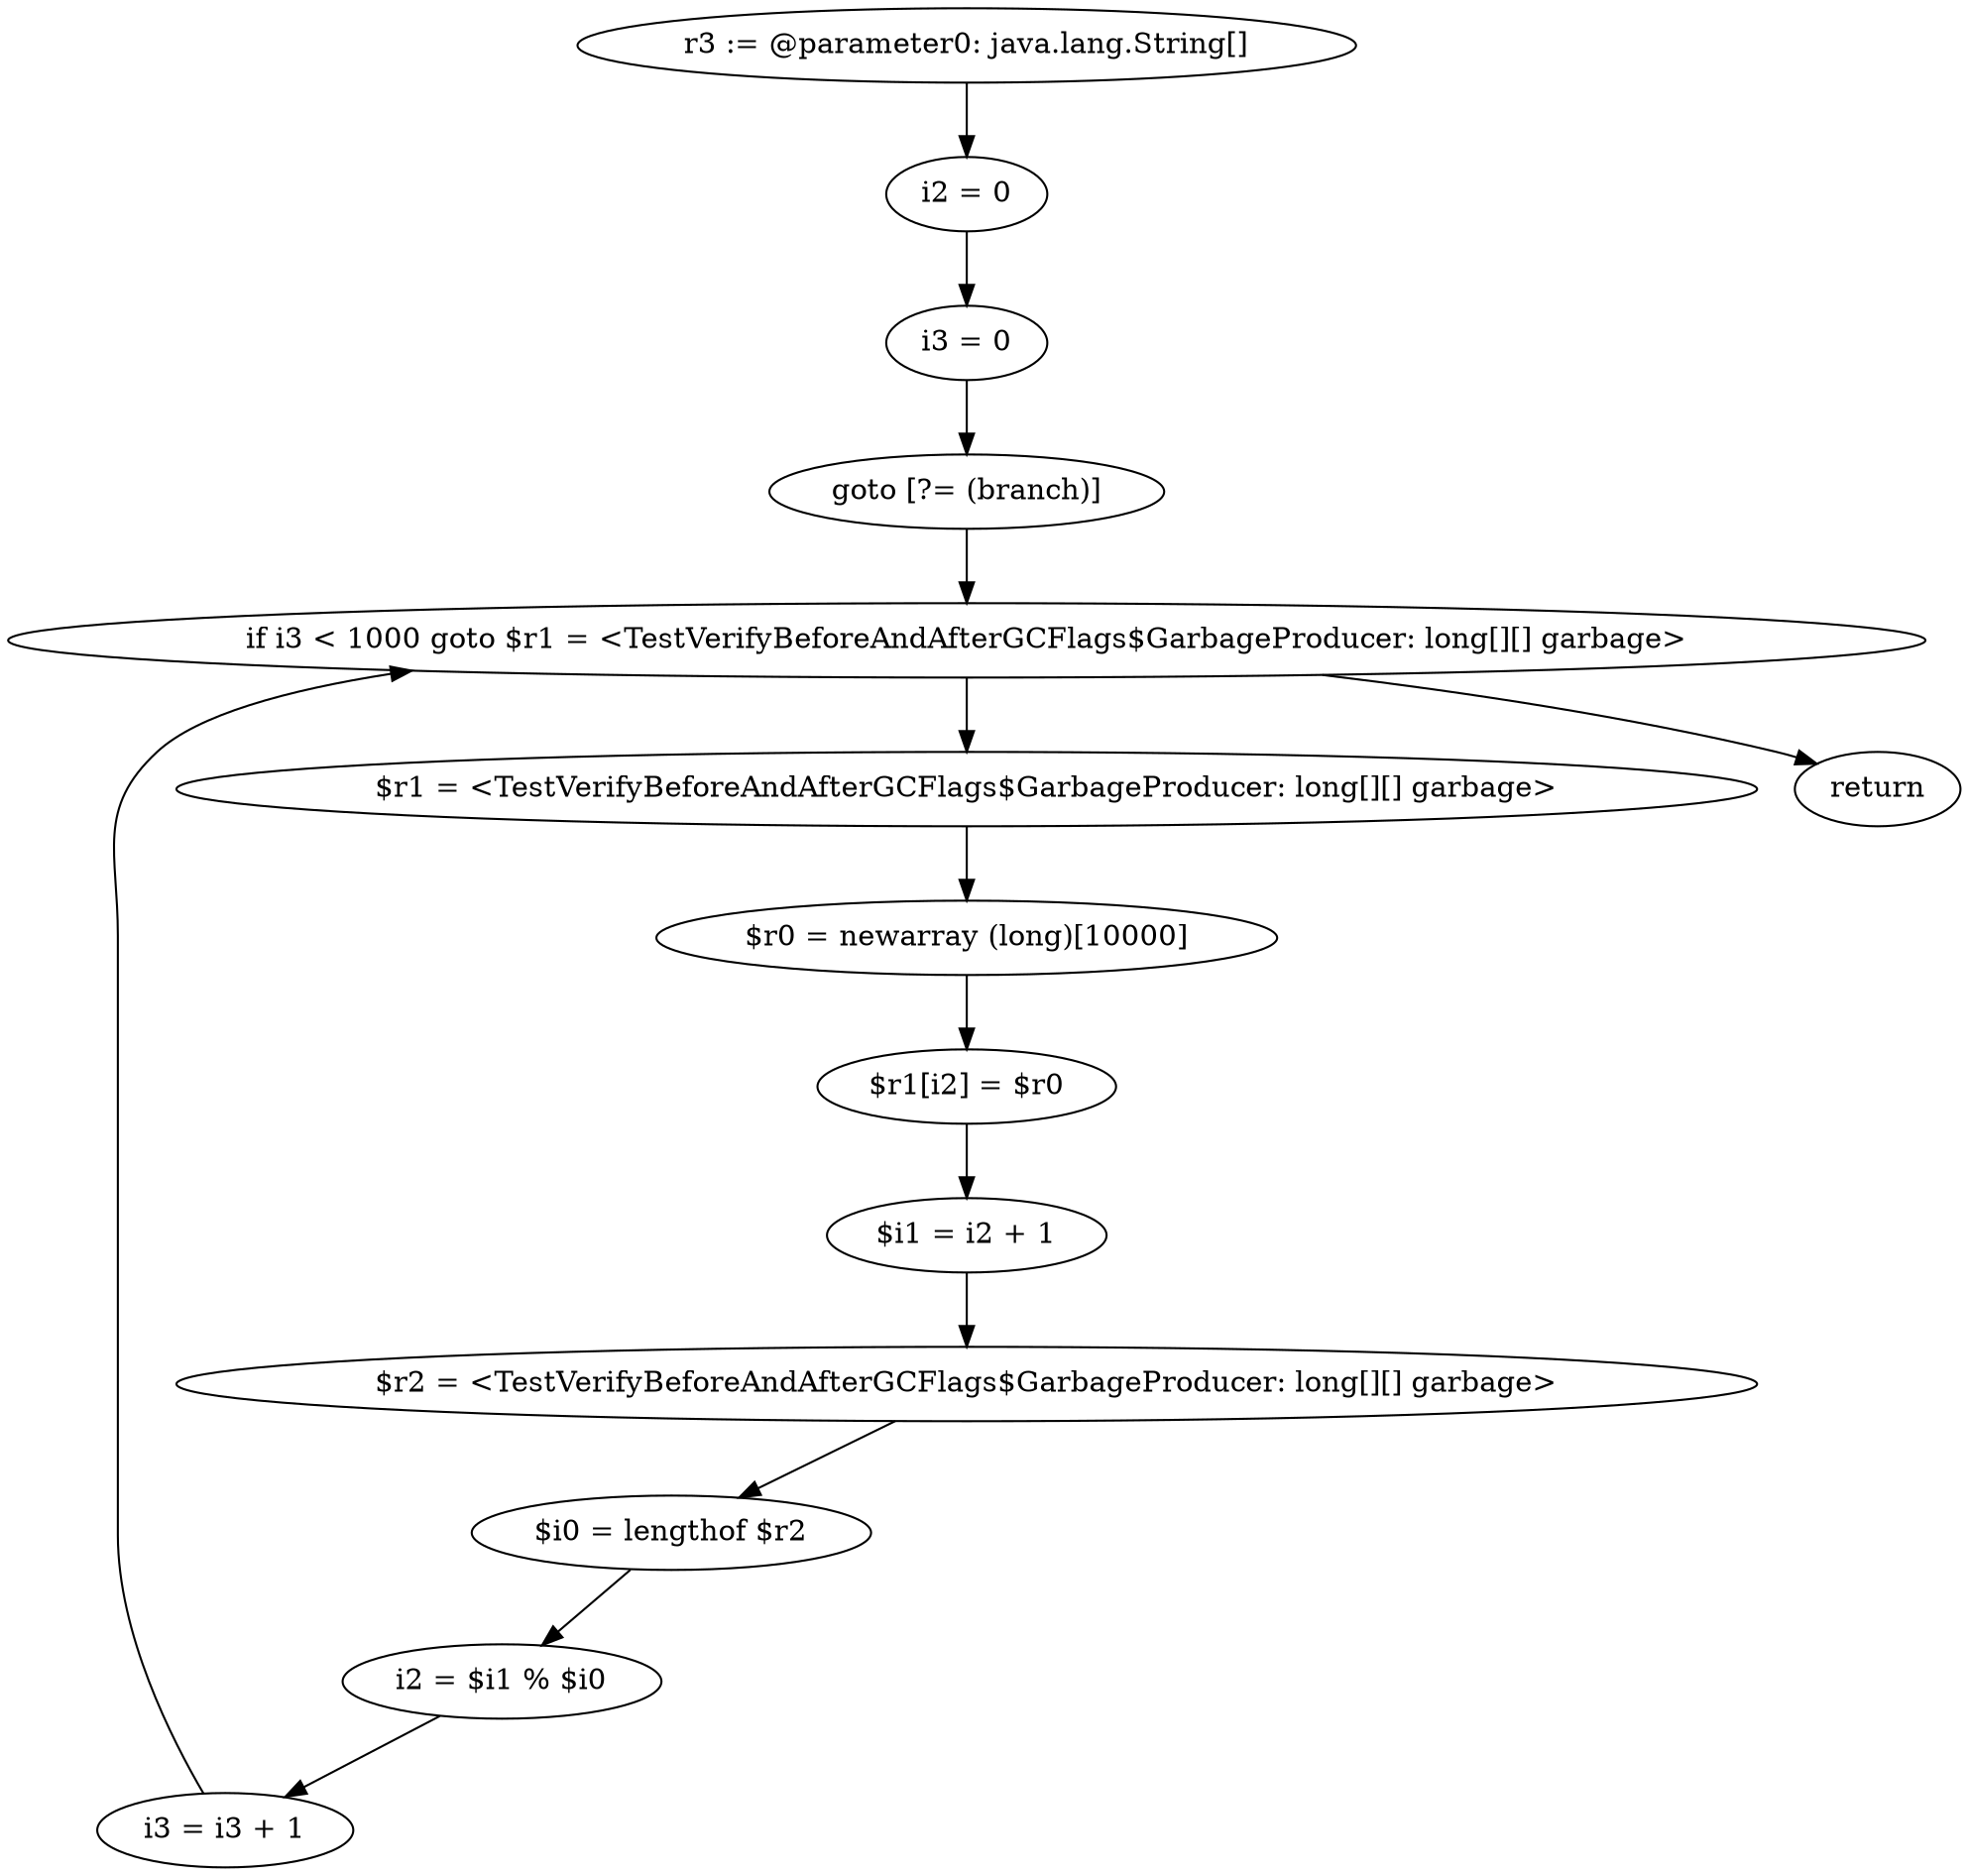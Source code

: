 digraph "unitGraph" {
    "r3 := @parameter0: java.lang.String[]"
    "i2 = 0"
    "i3 = 0"
    "goto [?= (branch)]"
    "$r1 = <TestVerifyBeforeAndAfterGCFlags$GarbageProducer: long[][] garbage>"
    "$r0 = newarray (long)[10000]"
    "$r1[i2] = $r0"
    "$i1 = i2 + 1"
    "$r2 = <TestVerifyBeforeAndAfterGCFlags$GarbageProducer: long[][] garbage>"
    "$i0 = lengthof $r2"
    "i2 = $i1 % $i0"
    "i3 = i3 + 1"
    "if i3 < 1000 goto $r1 = <TestVerifyBeforeAndAfterGCFlags$GarbageProducer: long[][] garbage>"
    "return"
    "r3 := @parameter0: java.lang.String[]"->"i2 = 0";
    "i2 = 0"->"i3 = 0";
    "i3 = 0"->"goto [?= (branch)]";
    "goto [?= (branch)]"->"if i3 < 1000 goto $r1 = <TestVerifyBeforeAndAfterGCFlags$GarbageProducer: long[][] garbage>";
    "$r1 = <TestVerifyBeforeAndAfterGCFlags$GarbageProducer: long[][] garbage>"->"$r0 = newarray (long)[10000]";
    "$r0 = newarray (long)[10000]"->"$r1[i2] = $r0";
    "$r1[i2] = $r0"->"$i1 = i2 + 1";
    "$i1 = i2 + 1"->"$r2 = <TestVerifyBeforeAndAfterGCFlags$GarbageProducer: long[][] garbage>";
    "$r2 = <TestVerifyBeforeAndAfterGCFlags$GarbageProducer: long[][] garbage>"->"$i0 = lengthof $r2";
    "$i0 = lengthof $r2"->"i2 = $i1 % $i0";
    "i2 = $i1 % $i0"->"i3 = i3 + 1";
    "i3 = i3 + 1"->"if i3 < 1000 goto $r1 = <TestVerifyBeforeAndAfterGCFlags$GarbageProducer: long[][] garbage>";
    "if i3 < 1000 goto $r1 = <TestVerifyBeforeAndAfterGCFlags$GarbageProducer: long[][] garbage>"->"return";
    "if i3 < 1000 goto $r1 = <TestVerifyBeforeAndAfterGCFlags$GarbageProducer: long[][] garbage>"->"$r1 = <TestVerifyBeforeAndAfterGCFlags$GarbageProducer: long[][] garbage>";
}
